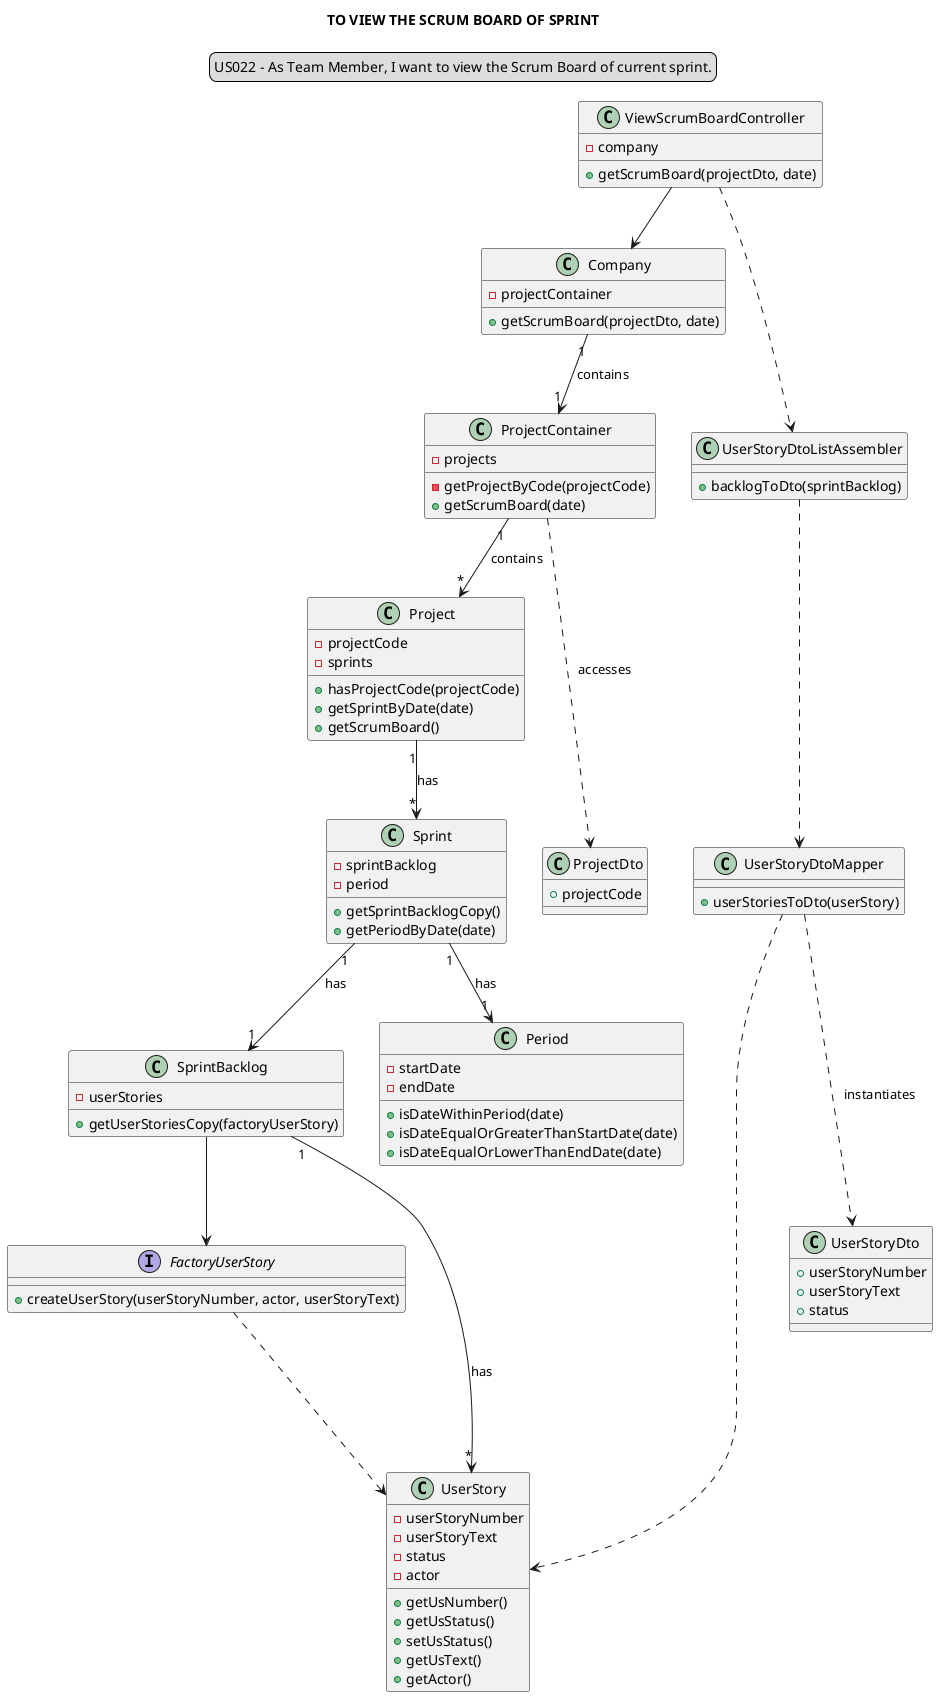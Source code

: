 @startuml

skinparam sequenceMessageAlign center
title TO VIEW THE SCRUM BOARD OF SPRINT
legend top
US022 - As Team Member, I want to view the Scrum Board of current sprint.
end legend

class ViewScrumBoardController
class Company
class ProjectContainer
class Project
class Sprint
class SprintBacklog
class ProjectDto
interface FactoryUserStory
class UserStory
class UserStoryDtoListAssembler
class UserStoryDtoMapper
class UserStoryDto

class ViewScrumBoardController {
-company
+getScrumBoard(projectDto, date)
}

class Company {
-projectContainer
+getScrumBoard(projectDto, date)
}

class ProjectContainer {
-projects
-getProjectByCode(projectCode)
+getScrumBoard(date)
}

class Project {
-projectCode
-sprints
+hasProjectCode(projectCode)
+getSprintByDate(date)
+getScrumBoard()
}

class Sprint {
-sprintBacklog
-period
+getSprintBacklogCopy()
+getPeriodByDate(date)
}

class Period {
-startDate
-endDate
+isDateWithinPeriod(date)
+isDateEqualOrGreaterThanStartDate(date)
+isDateEqualOrLowerThanEndDate(date)
}

class SprintBacklog {
-userStories
+getUserStoriesCopy(factoryUserStory)
}

class ProjectDto {
+projectCode
}

interface FactoryUserStory {
+createUserStory(userStoryNumber, actor, userStoryText)
}

class UserStory {
-userStoryNumber
-userStoryText
-status
-actor
+getUsNumber()
+getUsStatus()
+setUsStatus()
+getUsText()
+getActor()
}

class UserStoryDto {
+userStoryNumber
+userStoryText
+status
}

class UserStoryDtoMapper {
+userStoriesToDto(userStory)
}

class UserStoryDtoListAssembler {
+backlogToDto(sprintBacklog)
}

"ViewScrumBoardController" --> "Company"
"Company" "1" --> "1" "ProjectContainer": contains
"ProjectContainer" "1" --> "*" "Project": contains
"Project" "1" --> "*" "Sprint": has
"Sprint" "1" --> "1" "SprintBacklog": has
"Sprint" "1" --> "1" "Period": has
"SprintBacklog" --> "FactoryUserStory"
"SprintBacklog" "1" --> "*" "UserStory": has
"FactoryUserStory" .--> "UserStory"
"ProjectContainer" .--> "ProjectDto": accesses
"ViewScrumBoardController" .--> "UserStoryDtoListAssembler"
"UserStoryDtoListAssembler" .--> "UserStoryDtoMapper"
"UserStoryDtoMapper" .--> "UserStoryDto": instantiates
"UserStoryDtoMapper" .--> "UserStory"

@enduml